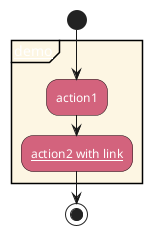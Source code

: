 {
  "sha1": "lt0ys5qmvnszwag6u87twtqv0u8y40d",
  "insertion": {
    "when": "2024-06-03T18:59:34.530Z",
    "url": "https://forum.plantuml.net/9706/background-hyperlink-attributes-activity-activity-diagram",
    "user": "plantuml@gmail.com"
  }
}
@startuml
skinparam HyperlinkColor #White

skinparam Default {
  FontColor #004C5D
}

skinparam Activity {
  FontColor #White
  BackgroundColor #D3637D
}

skinparam Partition {
  BackgroundColor #FDF6E3
}

start
partition "[[https://google.com/ demo]]" {
  :action1;
  :[[https://google.com/ action2 with link]];
}

stop
@enduml

